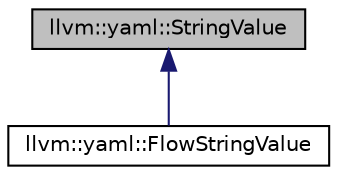 digraph "llvm::yaml::StringValue"
{
 // LATEX_PDF_SIZE
  bgcolor="transparent";
  edge [fontname="Helvetica",fontsize="10",labelfontname="Helvetica",labelfontsize="10"];
  node [fontname="Helvetica",fontsize="10",shape=record];
  Node1 [label="llvm::yaml::StringValue",height=0.2,width=0.4,color="black", fillcolor="grey75", style="filled", fontcolor="black",tooltip="A wrapper around std::string which contains a source range that's being set during parsing."];
  Node1 -> Node2 [dir="back",color="midnightblue",fontsize="10",style="solid",fontname="Helvetica"];
  Node2 [label="llvm::yaml::FlowStringValue",height=0.2,width=0.4,color="black",URL="$structllvm_1_1yaml_1_1FlowStringValue.html",tooltip=" "];
}
